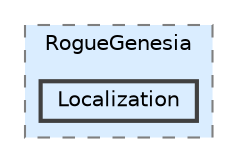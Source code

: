 digraph "Q:/IdleWave/Projet/Assets/Scripts/RogueGenesia/Localization"
{
 // LATEX_PDF_SIZE
  bgcolor="transparent";
  edge [fontname=Helvetica,fontsize=10,labelfontname=Helvetica,labelfontsize=10];
  node [fontname=Helvetica,fontsize=10,shape=box,height=0.2,width=0.4];
  compound=true
  subgraph clusterdir_d4c8a807693b39dbeba49ac8db2dc23a {
    graph [ bgcolor="#daedff", pencolor="grey50", label="RogueGenesia", fontname=Helvetica,fontsize=10 style="filled,dashed", URL="dir_d4c8a807693b39dbeba49ac8db2dc23a.html",tooltip=""]
  dir_c4dd8a501a610db434d505c7bbfb1f56 [label="Localization", fillcolor="#daedff", color="grey25", style="filled,bold", URL="dir_c4dd8a501a610db434d505c7bbfb1f56.html",tooltip=""];
  }
}

